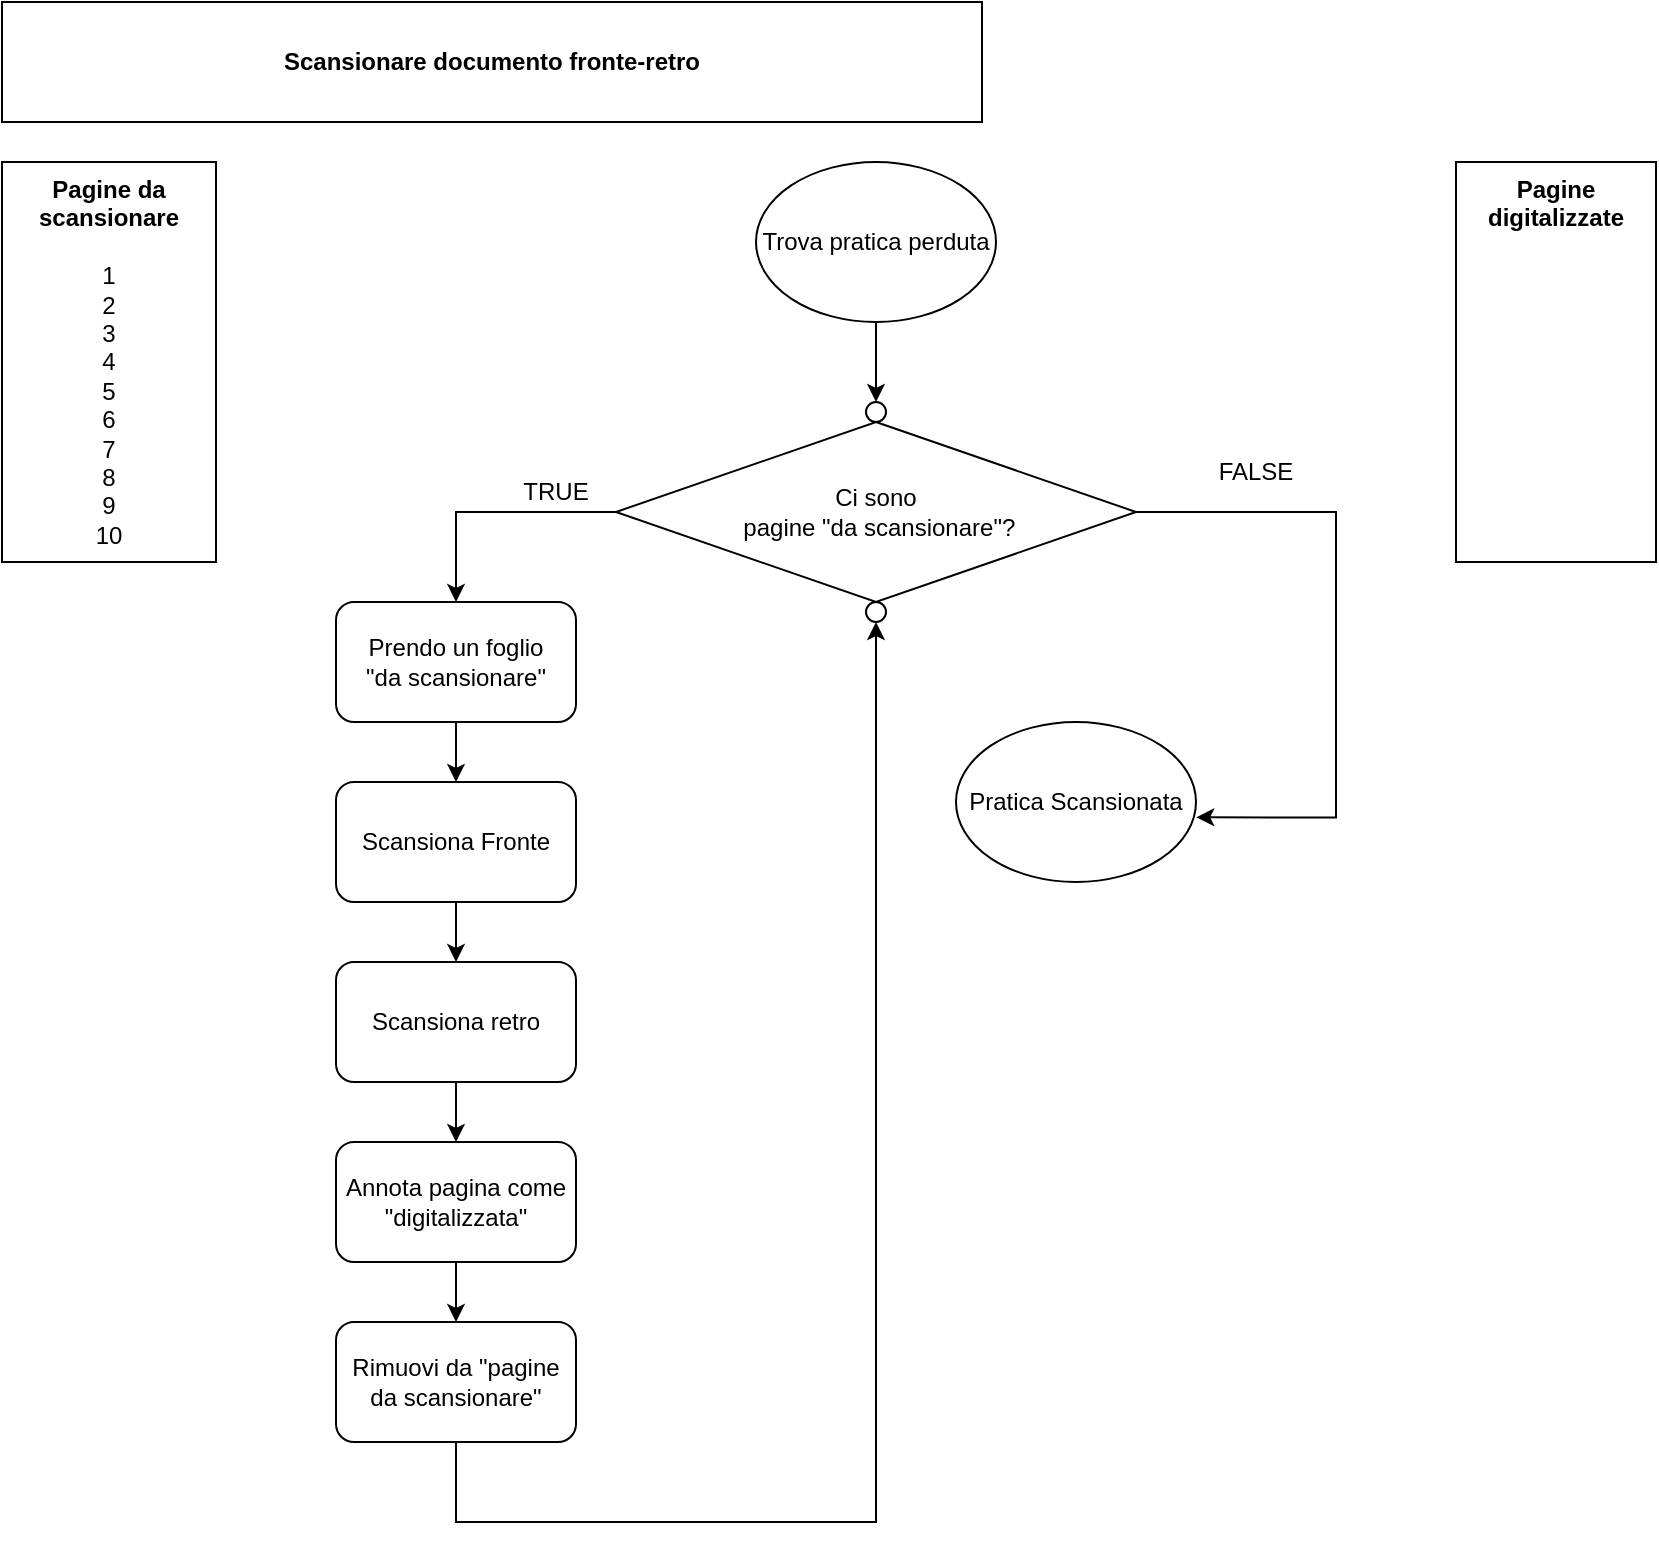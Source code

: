 <mxfile version="20.4.1" type="device"><diagram id="qcjaDWxG9HzXZI7k9Z4o" name="Pagina-1"><mxGraphModel dx="2412" dy="870" grid="1" gridSize="10" guides="1" tooltips="1" connect="1" arrows="1" fold="1" page="1" pageScale="1" pageWidth="827" pageHeight="1169" math="0" shadow="0"><root><mxCell id="0"/><mxCell id="1" parent="0"/><mxCell id="OfVKAk_7t4pWX3QzNTyI-1" value="Scansionare documento fronte-retro" style="rounded=0;whiteSpace=wrap;html=1;fontStyle=1;fillColor=none;" vertex="1" parent="1"><mxGeometry x="-827" width="490" height="60" as="geometry"/></mxCell><mxCell id="OfVKAk_7t4pWX3QzNTyI-4" value="" style="edgeStyle=orthogonalEdgeStyle;rounded=0;orthogonalLoop=1;jettySize=auto;html=1;" edge="1" parent="1" source="OfVKAk_7t4pWX3QzNTyI-2" target="OfVKAk_7t4pWX3QzNTyI-7"><mxGeometry relative="1" as="geometry"><mxPoint x="-390" y="200" as="targetPoint"/></mxGeometry></mxCell><mxCell id="OfVKAk_7t4pWX3QzNTyI-2" value="Trova pratica perduta" style="ellipse;whiteSpace=wrap;html=1;fillColor=none;" vertex="1" parent="1"><mxGeometry x="-450" y="80" width="120" height="80" as="geometry"/></mxCell><mxCell id="OfVKAk_7t4pWX3QzNTyI-7" value="" style="ellipse;whiteSpace=wrap;html=1;fillColor=none;" vertex="1" parent="1"><mxGeometry x="-430" y="200" width="80" as="geometry"/></mxCell><mxCell id="OfVKAk_7t4pWX3QzNTyI-11" value="&lt;b&gt;Pagine da scansionare&lt;br&gt;&lt;/b&gt;&lt;br&gt;1&lt;br&gt;2&lt;br&gt;3&lt;br&gt;4&lt;br&gt;5&lt;br&gt;6&lt;br&gt;7&lt;br&gt;8&lt;br&gt;9&lt;br&gt;10" style="rounded=0;whiteSpace=wrap;html=1;fillColor=none;verticalAlign=top;" vertex="1" parent="1"><mxGeometry x="-827" y="80" width="107" height="200" as="geometry"/></mxCell><mxCell id="OfVKAk_7t4pWX3QzNTyI-16" style="edgeStyle=orthogonalEdgeStyle;rounded=0;orthogonalLoop=1;jettySize=auto;html=1;exitX=0.5;exitY=1;exitDx=0;exitDy=0;entryX=0.5;entryY=0;entryDx=0;entryDy=0;" edge="1" parent="1" source="OfVKAk_7t4pWX3QzNTyI-12" target="OfVKAk_7t4pWX3QzNTyI-13"><mxGeometry relative="1" as="geometry"/></mxCell><mxCell id="OfVKAk_7t4pWX3QzNTyI-12" value="Scansiona Fronte" style="rounded=1;whiteSpace=wrap;html=1;fillColor=none;" vertex="1" parent="1"><mxGeometry x="-660" y="390" width="120" height="60" as="geometry"/></mxCell><mxCell id="OfVKAk_7t4pWX3QzNTyI-17" style="edgeStyle=orthogonalEdgeStyle;rounded=0;orthogonalLoop=1;jettySize=auto;html=1;exitX=0.5;exitY=1;exitDx=0;exitDy=0;entryX=0.5;entryY=0;entryDx=0;entryDy=0;" edge="1" parent="1" source="OfVKAk_7t4pWX3QzNTyI-13" target="OfVKAk_7t4pWX3QzNTyI-14"><mxGeometry relative="1" as="geometry"/></mxCell><mxCell id="OfVKAk_7t4pWX3QzNTyI-13" value="Scansiona retro" style="rounded=1;whiteSpace=wrap;html=1;fillColor=none;" vertex="1" parent="1"><mxGeometry x="-660" y="480" width="120" height="60" as="geometry"/></mxCell><mxCell id="OfVKAk_7t4pWX3QzNTyI-43" style="edgeStyle=orthogonalEdgeStyle;rounded=0;orthogonalLoop=1;jettySize=auto;html=1;exitX=0.5;exitY=1;exitDx=0;exitDy=0;entryX=0.5;entryY=0;entryDx=0;entryDy=0;" edge="1" parent="1" source="OfVKAk_7t4pWX3QzNTyI-14" target="OfVKAk_7t4pWX3QzNTyI-42"><mxGeometry relative="1" as="geometry"/></mxCell><mxCell id="OfVKAk_7t4pWX3QzNTyI-14" value="Annota pagina come &quot;digitalizzata&quot;" style="rounded=1;whiteSpace=wrap;html=1;fillColor=none;" vertex="1" parent="1"><mxGeometry x="-660" y="570" width="120" height="60" as="geometry"/></mxCell><mxCell id="OfVKAk_7t4pWX3QzNTyI-19" value="&lt;b&gt;Pagine digitalizzate&lt;br&gt;&lt;br&gt;&lt;br&gt;&lt;/b&gt;" style="rounded=0;whiteSpace=wrap;html=1;fillColor=none;verticalAlign=top;" vertex="1" parent="1"><mxGeometry x="-100" y="80" width="100" height="200" as="geometry"/></mxCell><mxCell id="OfVKAk_7t4pWX3QzNTyI-23" value="Pratica Scansionata" style="ellipse;whiteSpace=wrap;html=1;fillColor=none;" vertex="1" parent="1"><mxGeometry x="-350" y="360" width="120" height="80" as="geometry"/></mxCell><mxCell id="OfVKAk_7t4pWX3QzNTyI-55" style="edgeStyle=orthogonalEdgeStyle;rounded=0;orthogonalLoop=1;jettySize=auto;html=1;exitX=0.5;exitY=1;exitDx=0;exitDy=0;entryX=0.5;entryY=1;entryDx=0;entryDy=0;" edge="1" parent="1" source="OfVKAk_7t4pWX3QzNTyI-42" target="OfVKAk_7t4pWX3QzNTyI-58"><mxGeometry relative="1" as="geometry"><mxPoint x="-390" y="330" as="targetPoint"/><Array as="points"><mxPoint x="-600" y="760"/><mxPoint x="-390" y="760"/></Array></mxGeometry></mxCell><mxCell id="OfVKAk_7t4pWX3QzNTyI-42" value="Rimuovi da &quot;pagine da scansionare&quot;" style="rounded=1;whiteSpace=wrap;html=1;fillColor=none;" vertex="1" parent="1"><mxGeometry x="-660" y="660" width="120" height="60" as="geometry"/></mxCell><mxCell id="OfVKAk_7t4pWX3QzNTyI-50" style="edgeStyle=orthogonalEdgeStyle;rounded=0;orthogonalLoop=1;jettySize=auto;html=1;exitX=0.5;exitY=1;exitDx=0;exitDy=0;entryX=0.5;entryY=0;entryDx=0;entryDy=0;" edge="1" parent="1" source="OfVKAk_7t4pWX3QzNTyI-47" target="OfVKAk_7t4pWX3QzNTyI-12"><mxGeometry relative="1" as="geometry"/></mxCell><mxCell id="OfVKAk_7t4pWX3QzNTyI-47" value="Prendo un foglio&lt;br&gt;&quot;da scansionare&quot;" style="rounded=1;whiteSpace=wrap;html=1;fillColor=none;" vertex="1" parent="1"><mxGeometry x="-660" y="300" width="120" height="60" as="geometry"/></mxCell><mxCell id="OfVKAk_7t4pWX3QzNTyI-49" style="edgeStyle=orthogonalEdgeStyle;rounded=0;orthogonalLoop=1;jettySize=auto;html=1;entryX=0.5;entryY=0;entryDx=0;entryDy=0;" edge="1" parent="1" source="OfVKAk_7t4pWX3QzNTyI-48" target="OfVKAk_7t4pWX3QzNTyI-47"><mxGeometry relative="1" as="geometry"/></mxCell><mxCell id="OfVKAk_7t4pWX3QzNTyI-56" style="edgeStyle=orthogonalEdgeStyle;rounded=0;orthogonalLoop=1;jettySize=auto;html=1;exitX=1;exitY=0.5;exitDx=0;exitDy=0;entryX=1.001;entryY=0.596;entryDx=0;entryDy=0;entryPerimeter=0;" edge="1" parent="1" source="OfVKAk_7t4pWX3QzNTyI-48" target="OfVKAk_7t4pWX3QzNTyI-23"><mxGeometry relative="1" as="geometry"><Array as="points"><mxPoint x="-160" y="255"/><mxPoint x="-160" y="408"/></Array></mxGeometry></mxCell><mxCell id="OfVKAk_7t4pWX3QzNTyI-48" value="Ci sono&lt;br&gt;&amp;nbsp;pagine &quot;da scansionare&quot;?" style="rhombus;whiteSpace=wrap;html=1;fillColor=none;" vertex="1" parent="1"><mxGeometry x="-520" y="210" width="260" height="90" as="geometry"/></mxCell><mxCell id="OfVKAk_7t4pWX3QzNTyI-52" value="FALSE" style="text;html=1;strokeColor=none;fillColor=none;align=center;verticalAlign=middle;whiteSpace=wrap;rounded=0;" vertex="1" parent="1"><mxGeometry x="-230" y="220" width="60" height="30" as="geometry"/></mxCell><mxCell id="OfVKAk_7t4pWX3QzNTyI-53" value="TRUE" style="text;html=1;strokeColor=none;fillColor=none;align=center;verticalAlign=middle;whiteSpace=wrap;rounded=0;" vertex="1" parent="1"><mxGeometry x="-580" y="230" width="60" height="30" as="geometry"/></mxCell><mxCell id="OfVKAk_7t4pWX3QzNTyI-57" value="" style="ellipse;whiteSpace=wrap;html=1;fillColor=none;" vertex="1" parent="1"><mxGeometry x="-395" y="200" width="10" height="10" as="geometry"/></mxCell><mxCell id="OfVKAk_7t4pWX3QzNTyI-58" value="" style="ellipse;whiteSpace=wrap;html=1;fillColor=none;" vertex="1" parent="1"><mxGeometry x="-395" y="300" width="10" height="10" as="geometry"/></mxCell></root></mxGraphModel></diagram></mxfile>